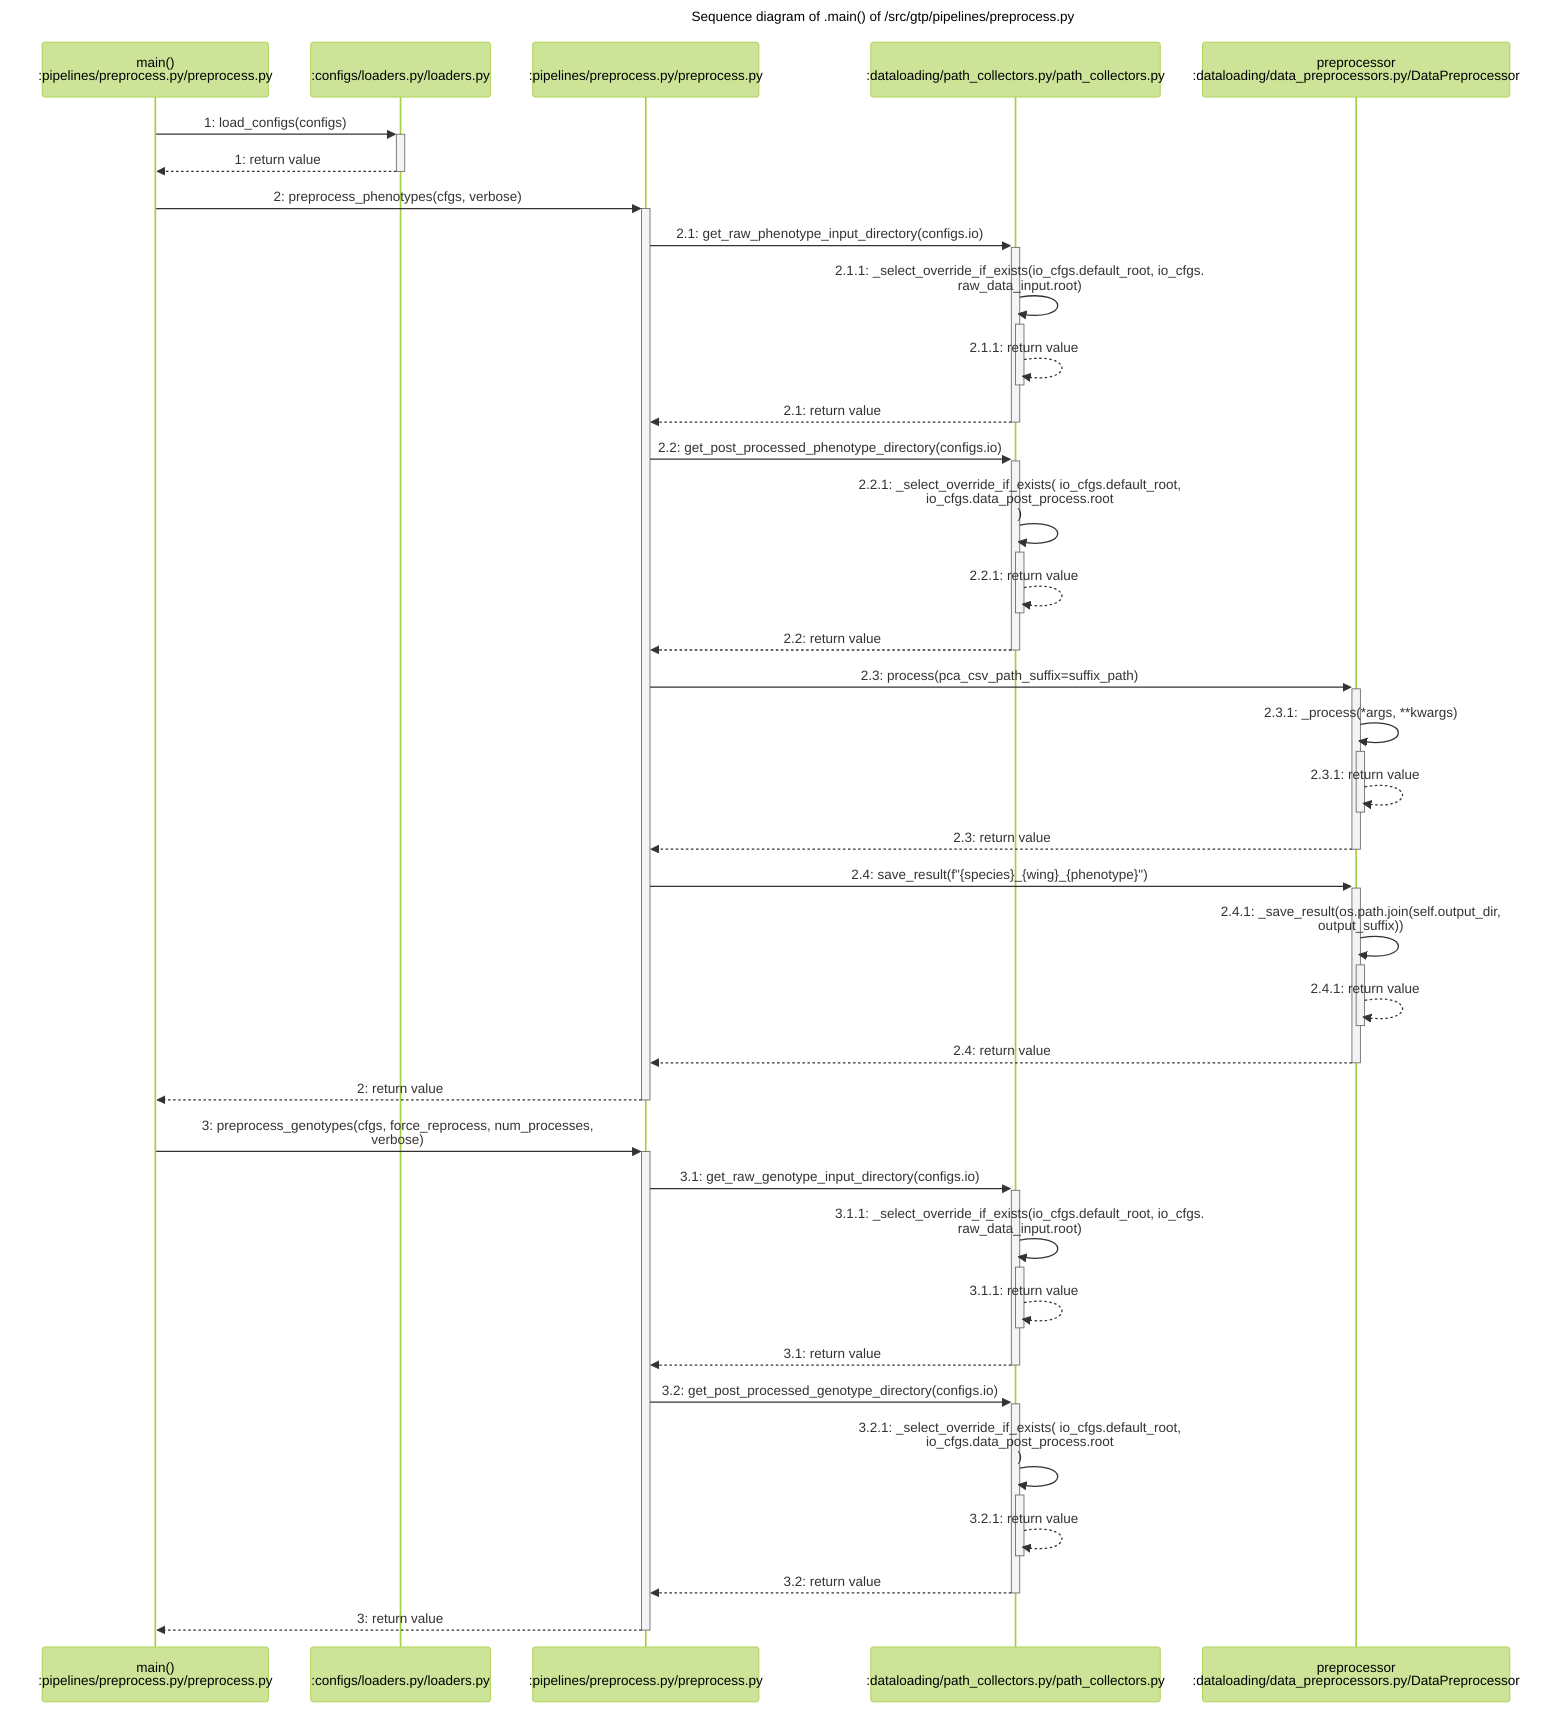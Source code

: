 %%{init: {'theme':'forest'}}%%

sequenceDiagram

    Title Sequence diagram of .main() of /src/gtp/pipelines/preprocess.py

    participant p1 as main()<br>:pipelines/preprocess.py/preprocess.py
    participant p2 as <br>:configs/loaders.py/loaders.py
    participant p3 as <br>:pipelines/preprocess.py/preprocess.py
    participant p4 as <br>:dataloading/path_collectors.py/path_collectors.py
    participant p5 as preprocessor<br>:dataloading/data_preprocessors.py/DataPreprocessor


	p1 ->>+ p2: 1: load_configs(configs)
	p2 -->>- p1: 1: return value
	p1 ->>+ p3: 2: preprocess_phenotypes(cfgs, verbose)
	p3 ->>+ p4: 2.1: get_raw_phenotype_input_directory(configs.io)
	p4 ->>+ p4: 2.1.1: _select_override_if_exists(io_cfgs.default_root, io_cfgs.<br>raw_data_input.root)
	p4 -->>- p4: 2.1.1: return value
	p4 -->>- p3: 2.1: return value
	p3 ->>+ p4: 2.2: get_post_processed_phenotype_directory(configs.io)
	p4 ->>+ p4: 2.2.1: _select_override_if_exists( io_cfgs.default_root,<br>io_cfgs.data_post_process.root<br> )
	p4 -->>- p4: 2.2.1: return value
	p4 -->>- p3: 2.2: return value
	p3 ->>+ p5: 2.3: process(pca_csv_path_suffix=suffix_path)
	p5 ->>+ p5: 2.3.1: _process(*args, **kwargs)
	p5 -->>- p5: 2.3.1: return value
	p5 -->>- p3: 2.3: return value
	p3 ->>+ p5: 2.4: save_result(f"{species}_{wing}_{phenotype}")
	p5 ->>+ p5: 2.4.1: _save_result(os.path.join(self.output_dir,<br>output_suffix))
	p5 -->>- p5: 2.4.1: return value
	p5 -->>- p3: 2.4: return value
	p3 -->>- p1: 2: return value
	p1 ->>+ p3: 3: preprocess_genotypes(cfgs, force_reprocess, num_processes,<br>verbose)
	p3 ->>+ p4: 3.1: get_raw_genotype_input_directory(configs.io)
	p4 ->>+ p4: 3.1.1: _select_override_if_exists(io_cfgs.default_root, io_cfgs.<br>raw_data_input.root)
	p4 -->>- p4: 3.1.1: return value
	p4 -->>- p3: 3.1: return value
	p3 ->>+ p4: 3.2: get_post_processed_genotype_directory(configs.io)
	p4 ->>+ p4: 3.2.1: _select_override_if_exists( io_cfgs.default_root,<br>io_cfgs.data_post_process.root<br> )
	p4 -->>- p4: 3.2.1: return value
	p4 -->>- p3: 3.2: return value
	p3 -->>- p1: 3: return value
